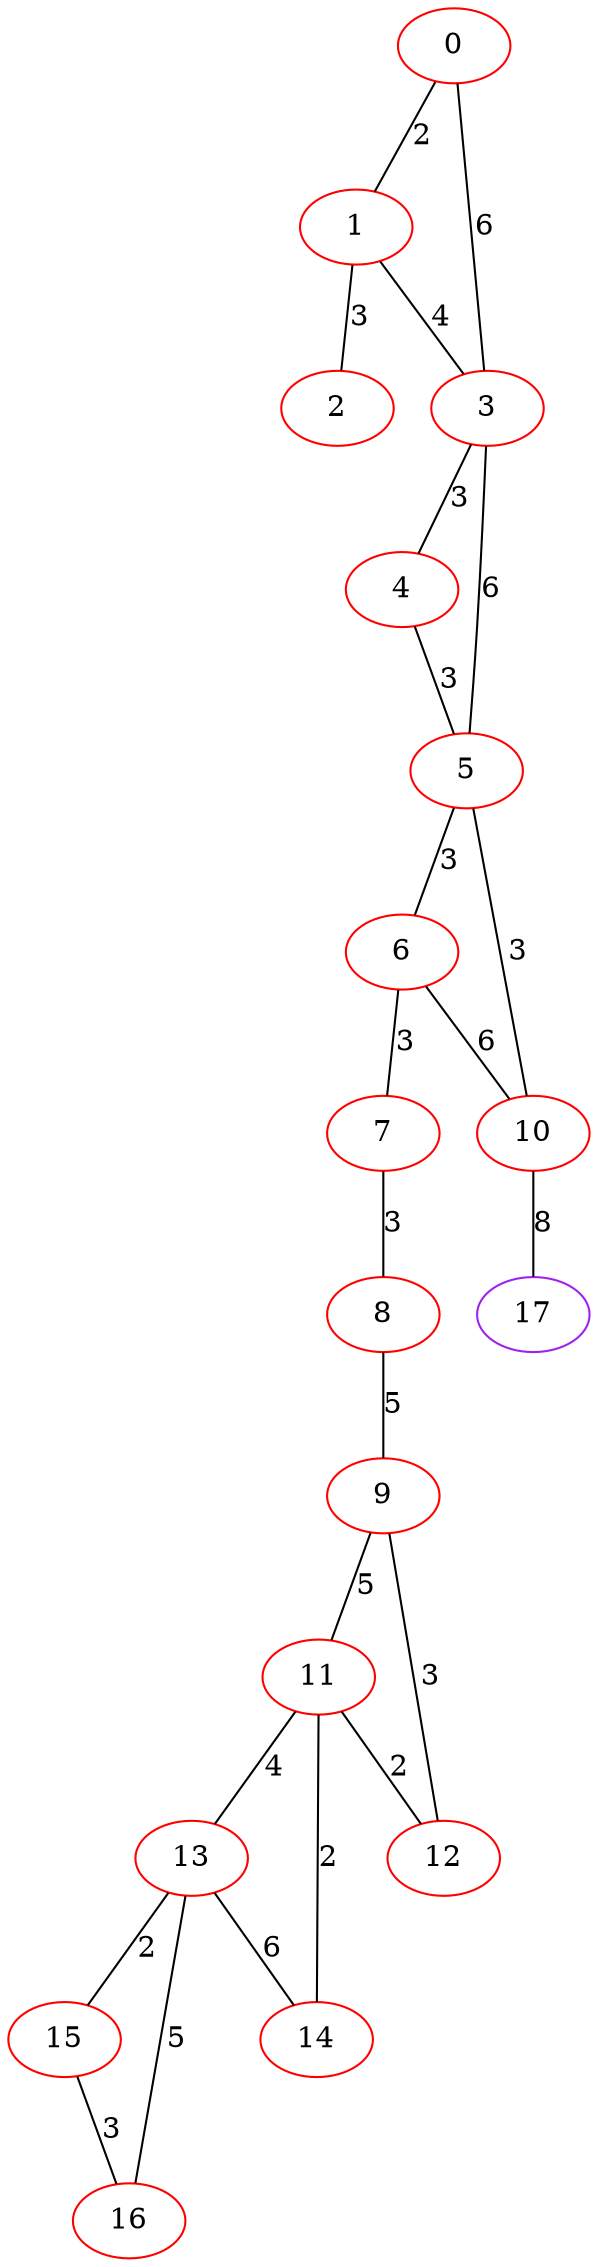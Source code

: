 graph "" {
0 [color=red, weight=1];
1 [color=red, weight=1];
2 [color=red, weight=1];
3 [color=red, weight=1];
4 [color=red, weight=1];
5 [color=red, weight=1];
6 [color=red, weight=1];
7 [color=red, weight=1];
8 [color=red, weight=1];
9 [color=red, weight=1];
10 [color=red, weight=1];
11 [color=red, weight=1];
12 [color=red, weight=1];
13 [color=red, weight=1];
14 [color=red, weight=1];
15 [color=red, weight=1];
16 [color=red, weight=1];
17 [color=purple, weight=4];
0 -- 1  [key=0, label=2];
0 -- 3  [key=0, label=6];
1 -- 2  [key=0, label=3];
1 -- 3  [key=0, label=4];
3 -- 4  [key=0, label=3];
3 -- 5  [key=0, label=6];
4 -- 5  [key=0, label=3];
5 -- 10  [key=0, label=3];
5 -- 6  [key=0, label=3];
6 -- 10  [key=0, label=6];
6 -- 7  [key=0, label=3];
7 -- 8  [key=0, label=3];
8 -- 9  [key=0, label=5];
9 -- 11  [key=0, label=5];
9 -- 12  [key=0, label=3];
10 -- 17  [key=0, label=8];
11 -- 12  [key=0, label=2];
11 -- 13  [key=0, label=4];
11 -- 14  [key=0, label=2];
13 -- 16  [key=0, label=5];
13 -- 14  [key=0, label=6];
13 -- 15  [key=0, label=2];
15 -- 16  [key=0, label=3];
}
